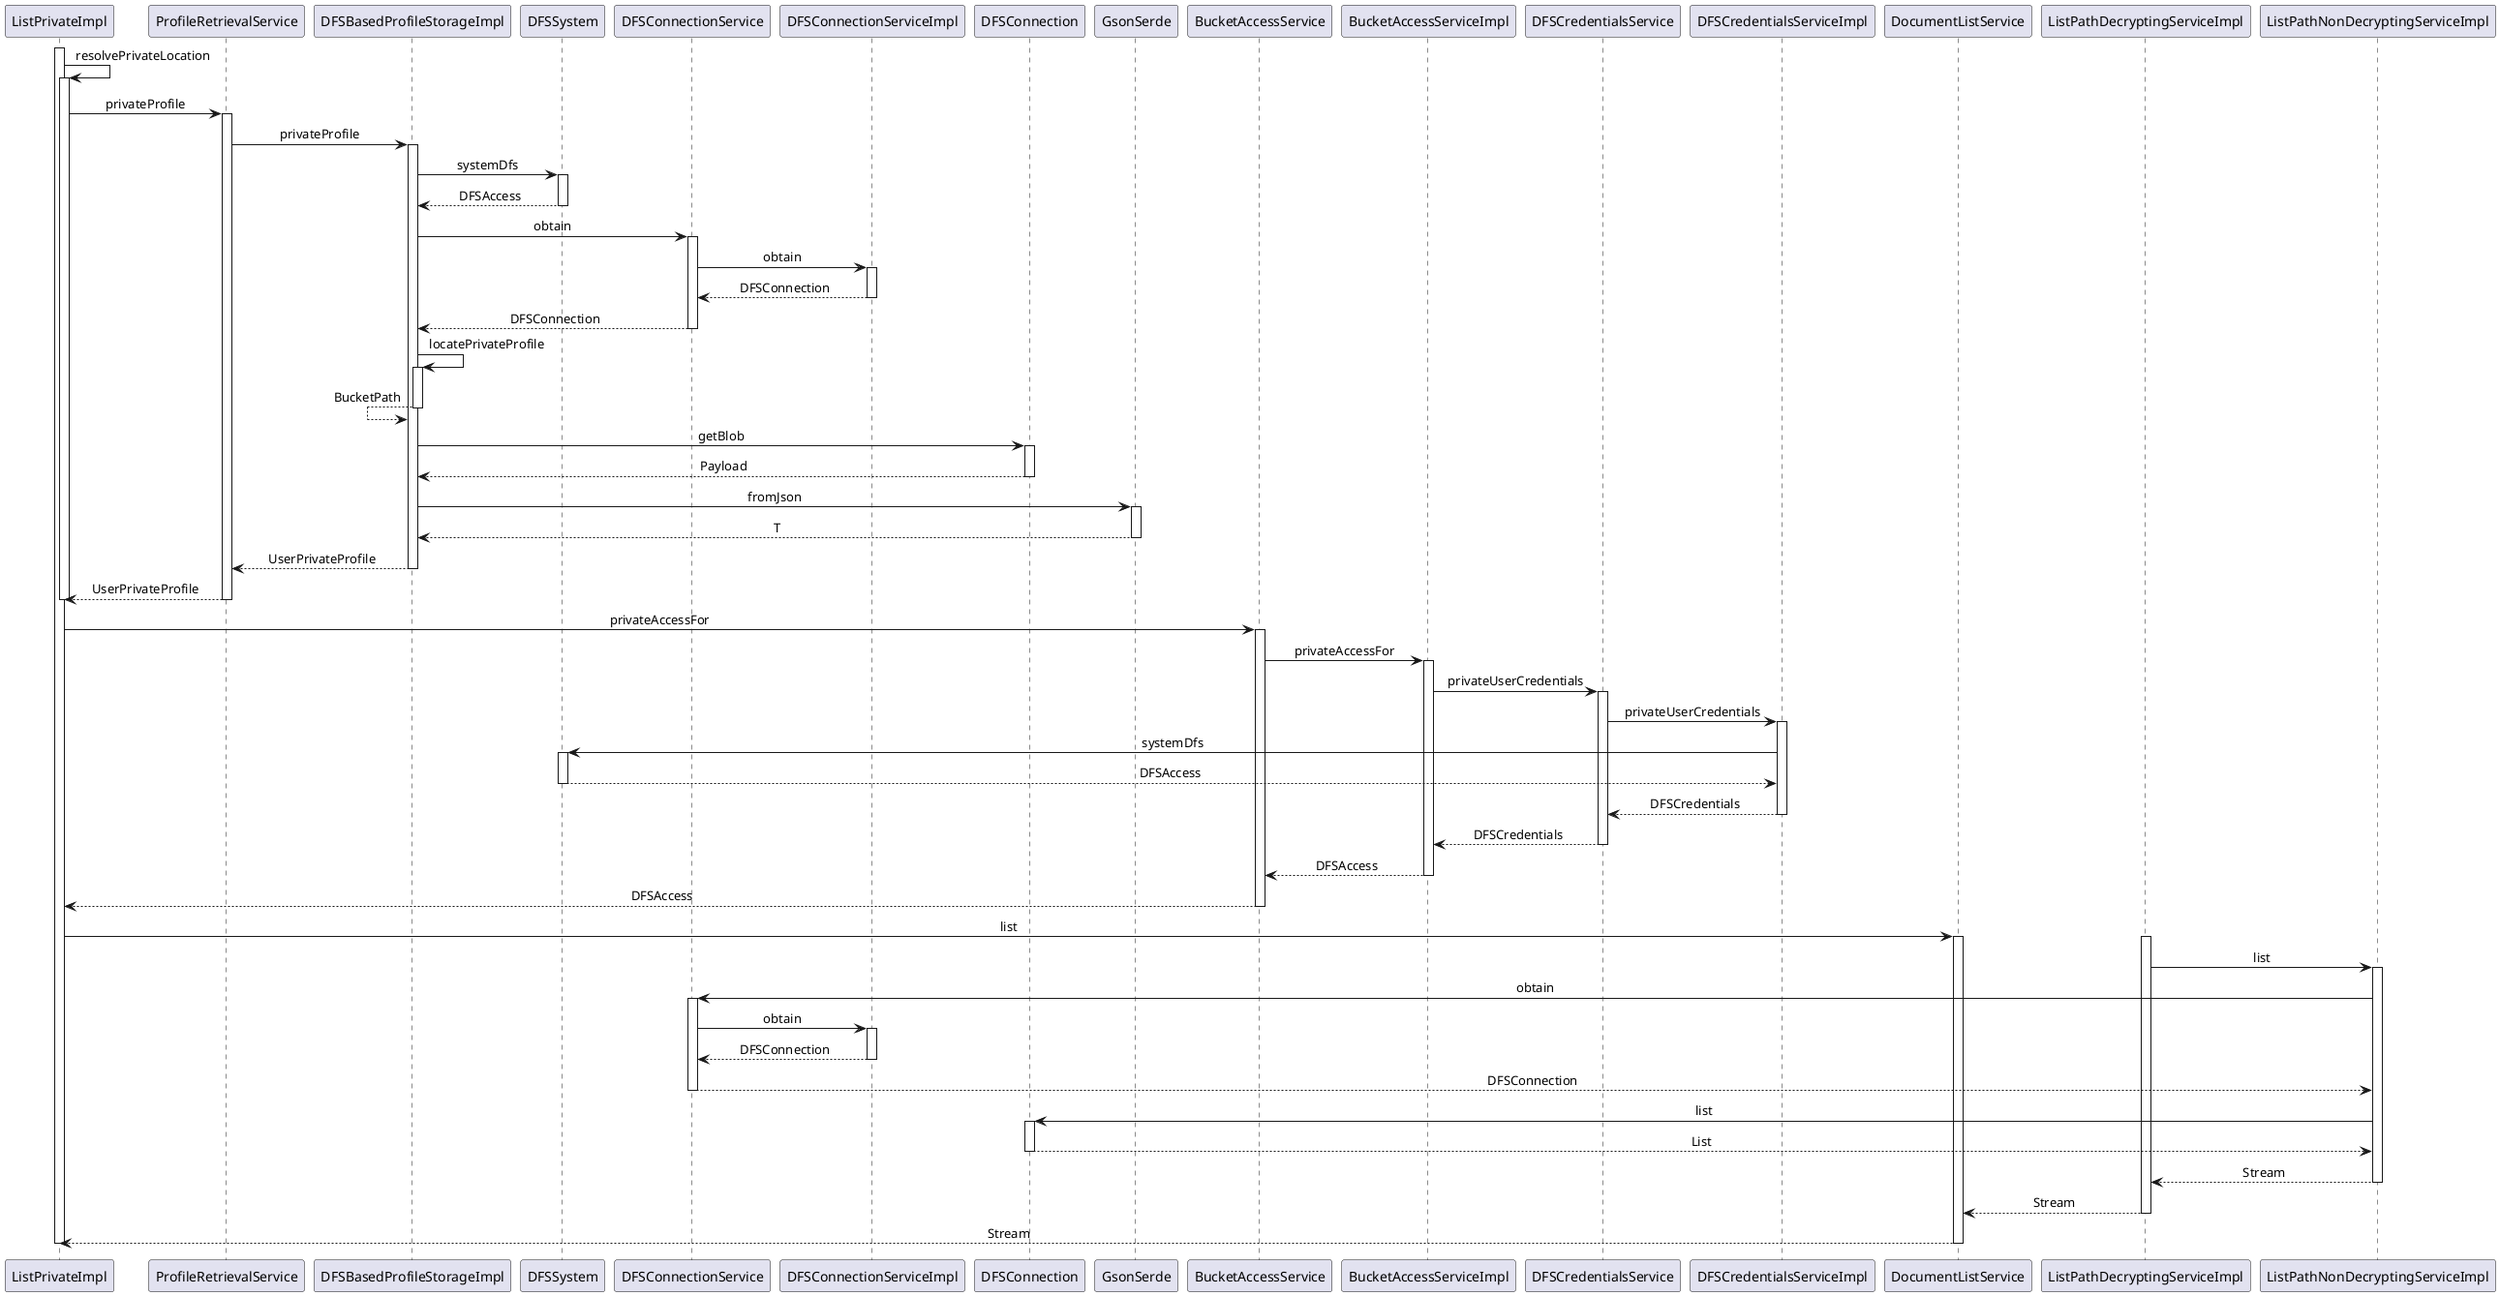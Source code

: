 @startuml

skinparam SequenceMessageAlign center

activate ListPrivateImpl
' de.adorsys.datasafe.business.impl.privatestore.actions.ListPrivateImpl
ListPrivateImpl -> ListPrivateImpl : resolvePrivateLocation

activate ListPrivateImpl
' de.adorsys.datasafe.business.impl.privatestore.actions.ListPrivateImpl
ListPrivateImpl -> ProfileRetrievalService : privateProfile

activate ProfileRetrievalService
' de.adorsys.datasafe.business.api.directory.profile.operations.ProfileRetrievalService
ProfileRetrievalService -> DFSBasedProfileStorageImpl : privateProfile

activate DFSBasedProfileStorageImpl
' de.adorsys.datasafe.business.impl.profile.DFSBasedProfileStorageImpl
DFSBasedProfileStorageImpl -> DFSSystem : systemDfs

activate DFSSystem
' de.adorsys.datasafe.business.impl.profile.DFSSystem
DFSBasedProfileStorageImpl <-- DFSSystem : DFSAccess
deactivate DFSSystem

' de.adorsys.datasafe.business.impl.profile.DFSBasedProfileStorageImpl
DFSBasedProfileStorageImpl -> DFSConnectionService : obtain

activate DFSConnectionService
' de.adorsys.datasafe.business.api.storage.dfs.DFSConnectionService
DFSConnectionService -> DFSConnectionServiceImpl : obtain

activate DFSConnectionServiceImpl
' de.adorsys.datasafe.business.impl.dfs.DFSConnectionServiceImpl
DFSConnectionService <-- DFSConnectionServiceImpl : DFSConnection
deactivate DFSConnectionServiceImpl

' de.adorsys.datasafe.business.api.storage.dfs.DFSConnectionService
DFSBasedProfileStorageImpl <-- DFSConnectionService : DFSConnection
deactivate DFSConnectionService

' de.adorsys.datasafe.business.impl.profile.DFSBasedProfileStorageImpl
DFSBasedProfileStorageImpl -> DFSBasedProfileStorageImpl : locatePrivateProfile

activate DFSBasedProfileStorageImpl
' de.adorsys.datasafe.business.impl.profile.DFSBasedProfileStorageImpl
DFSBasedProfileStorageImpl <-- DFSBasedProfileStorageImpl : BucketPath
deactivate DFSBasedProfileStorageImpl

' de.adorsys.datasafe.business.impl.profile.DFSBasedProfileStorageImpl
DFSBasedProfileStorageImpl -> DFSConnection : getBlob

activate DFSConnection
' de.adorsys.dfs.connection.api.service.api.DFSConnection
DFSBasedProfileStorageImpl <-- DFSConnection : Payload
deactivate DFSConnection

' de.adorsys.datasafe.business.impl.profile.DFSBasedProfileStorageImpl
DFSBasedProfileStorageImpl -> GsonSerde : fromJson

activate GsonSerde
' de.adorsys.datasafe.business.impl.serde.GsonSerde
DFSBasedProfileStorageImpl <-- GsonSerde : T
deactivate GsonSerde

' de.adorsys.datasafe.business.impl.profile.DFSBasedProfileStorageImpl
ProfileRetrievalService <-- DFSBasedProfileStorageImpl : UserPrivateProfile
deactivate DFSBasedProfileStorageImpl

' de.adorsys.datasafe.business.api.directory.profile.operations.ProfileRetrievalService
ListPrivateImpl <-- ProfileRetrievalService : UserPrivateProfile
deactivate ProfileRetrievalService

deactivate ListPrivateImpl

' de.adorsys.datasafe.business.impl.privatestore.actions.ListPrivateImpl
ListPrivateImpl -> BucketAccessService : privateAccessFor

activate BucketAccessService
' de.adorsys.datasafe.business.api.storage.dfs.BucketAccessService
BucketAccessService -> BucketAccessServiceImpl : privateAccessFor

activate BucketAccessServiceImpl
' de.adorsys.datasafe.business.impl.credentials.BucketAccessServiceImpl
BucketAccessServiceImpl -> DFSCredentialsService : privateUserCredentials

activate DFSCredentialsService
' de.adorsys.datasafe.business.api.storage.dfs.credentials.DFSCredentialsService
DFSCredentialsService -> DFSCredentialsServiceImpl : privateUserCredentials

activate DFSCredentialsServiceImpl
' de.adorsys.datasafe.business.impl.credentials.SystemCredentialsServiceImpl
DFSCredentialsServiceImpl -> DFSSystem : systemDfs

activate DFSSystem
' de.adorsys.datasafe.business.impl.profile.DFSSystem
DFSCredentialsServiceImpl <-- DFSSystem : DFSAccess
deactivate DFSSystem

' de.adorsys.datasafe.business.impl.credentials.SystemCredentialsServiceImpl
DFSCredentialsService <-- DFSCredentialsServiceImpl : DFSCredentials
deactivate DFSCredentialsServiceImpl

' de.adorsys.datasafe.business.api.storage.dfs.credentials.DFSCredentialsService
BucketAccessServiceImpl <-- DFSCredentialsService : DFSCredentials
deactivate DFSCredentialsService

' de.adorsys.datasafe.business.impl.credentials.BucketAccessServiceImpl
BucketAccessService <-- BucketAccessServiceImpl : DFSAccess
deactivate BucketAccessServiceImpl

' de.adorsys.datasafe.business.api.storage.dfs.BucketAccessService
ListPrivateImpl <-- BucketAccessService : DFSAccess
deactivate BucketAccessService

' de.adorsys.datasafe.business.impl.privatestore.actions.ListPrivateImpl
ListPrivateImpl -> DocumentListService : list

activate DocumentListService
activate ListPathDecryptingServiceImpl
' de.adorsys.datasafe.business.impl.document.list.ListPathDecryptingServiceImpl
ListPathDecryptingServiceImpl -> ListPathNonDecryptingServiceImpl : list

activate ListPathNonDecryptingServiceImpl
' de.adorsys.datasafe.business.impl.document.list.ListPathNonDecryptingServiceImpl
ListPathNonDecryptingServiceImpl -> DFSConnectionService : obtain

activate DFSConnectionService
' de.adorsys.datasafe.business.api.storage.dfs.DFSConnectionService
DFSConnectionService -> DFSConnectionServiceImpl : obtain

activate DFSConnectionServiceImpl
' de.adorsys.datasafe.business.impl.dfs.DFSConnectionServiceImpl
DFSConnectionService <-- DFSConnectionServiceImpl : DFSConnection
deactivate DFSConnectionServiceImpl

' de.adorsys.datasafe.business.api.storage.dfs.DFSConnectionService
ListPathNonDecryptingServiceImpl <-- DFSConnectionService : DFSConnection
deactivate DFSConnectionService

' de.adorsys.datasafe.business.impl.document.list.ListPathNonDecryptingServiceImpl
ListPathNonDecryptingServiceImpl -> DFSConnection : list

activate DFSConnection
' de.adorsys.dfs.connection.api.service.api.DFSConnection
ListPathNonDecryptingServiceImpl <-- DFSConnection : List
deactivate DFSConnection


' de.adorsys.datasafe.business.impl.document.list.ListPathNonDecryptingServiceImpl
ListPathDecryptingServiceImpl <-- ListPathNonDecryptingServiceImpl : Stream
deactivate ListPathNonDecryptingServiceImpl

DocumentListService <-- ListPathDecryptingServiceImpl : Stream

deactivate ListPathDecryptingServiceImpl
' de.adorsys.datasafe.business.api.storage.StorageListService
ListPrivateImpl <-- DocumentListService : Stream
deactivate DocumentListService

deactivate ListPrivateImpl
@enduml
